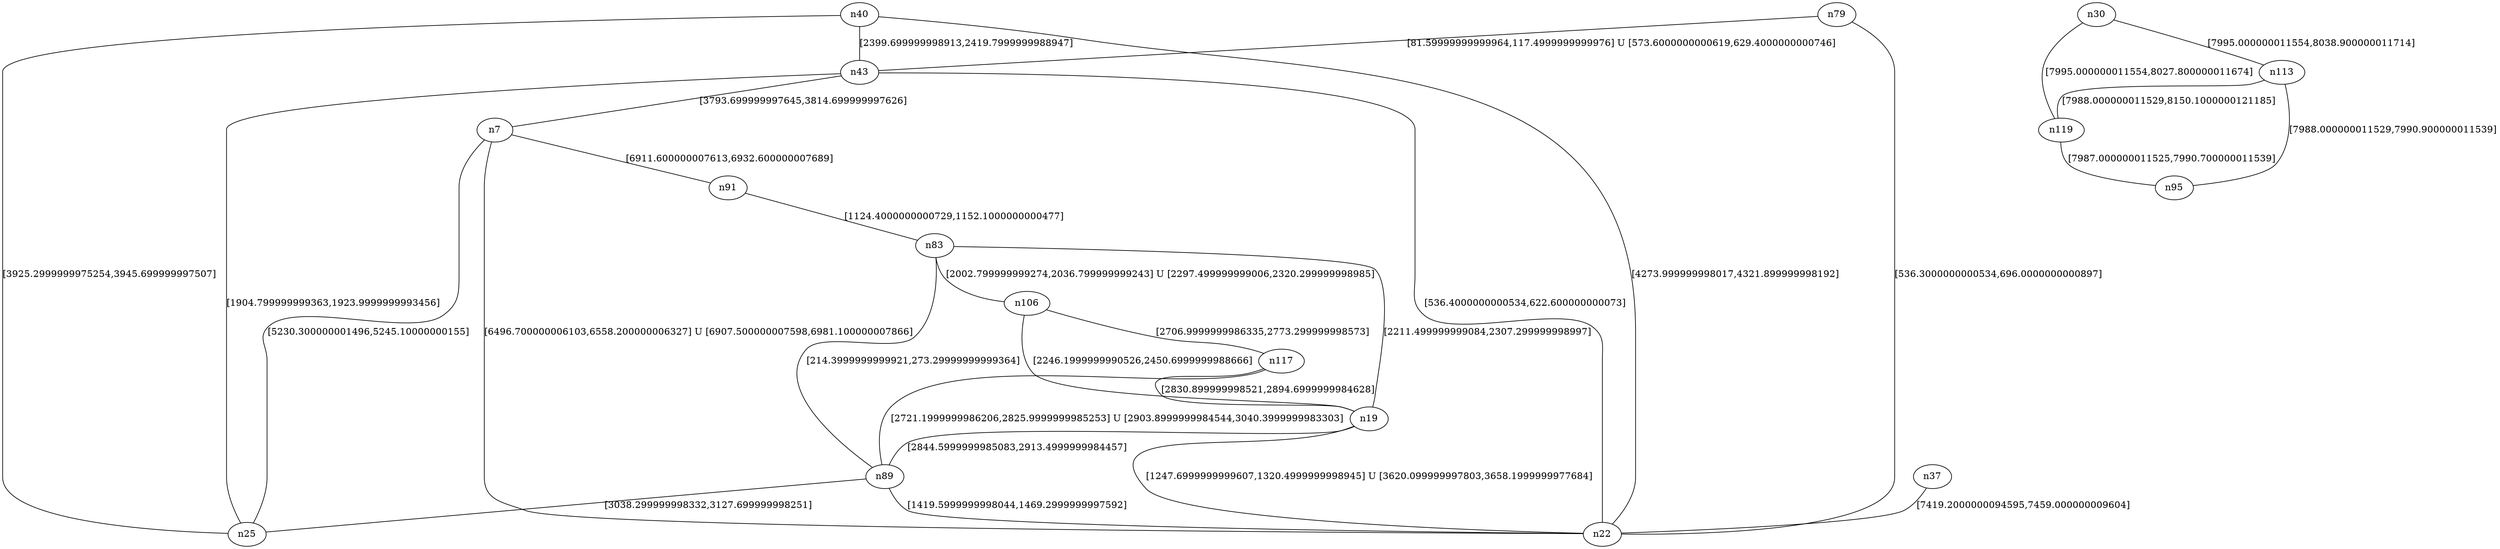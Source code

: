 graph {
	n79--n43 [label="[81.59999999999964,117.4999999999976] U [573.6000000000619,629.4000000000746]"];
	n83--n89 [label="[214.3999999999921,273.29999999999364]"];
	n79--n22 [label="[536.3000000000534,696.0000000000897]"];
	n43--n22 [label="[536.4000000000534,622.600000000073]"];
	n91--n83 [label="[1124.4000000000729,1152.1000000000477]"];
	n19--n22 [label="[1247.6999999999607,1320.4999999998945] U [3620.099999997803,3658.1999999977684]"];
	n89--n22 [label="[1419.5999999998044,1469.2999999997592]"];
	n25--n43 [label="[1904.799999999363,1923.9999999993456]"];
	n83--n106 [label="[2002.799999999274,2036.799999999243] U [2297.499999999006,2320.299999998985]"];
	n19--n83 [label="[2211.499999999084,2307.299999998997]"];
	n106--n19 [label="[2246.1999999990526,2450.6999999988666]"];
	n40--n43 [label="[2399.699999998913,2419.7999999988947]"];
	n106--n117 [label="[2706.9999999986335,2773.299999998573]"];
	n117--n89 [label="[2721.1999999986206,2825.9999999985253] U [2903.8999999984544,3040.3999999983303]"];
	n117--n19 [label="[2830.899999998521,2894.6999999984628]"];
	n19--n89 [label="[2844.5999999985083,2913.4999999984457]"];
	n89--n25 [label="[3038.299999998332,3127.699999998251]"];
	n43--n7 [label="[3793.699999997645,3814.699999997626]"];
	n40--n25 [label="[3925.2999999975254,3945.699999997507]"];
	n40--n22 [label="[4273.999999998017,4321.899999998192]"];
	n25--n7 [label="[5230.300000001496,5245.10000000155]"];
	n7--n22 [label="[6496.700000006103,6558.200000006327] U [6907.500000007598,6981.100000007866]"];
	n7--n91 [label="[6911.600000007613,6932.600000007689]"];
	n37--n22 [label="[7419.2000000094595,7459.000000009604]"];
	n119--n95 [label="[7987.000000011525,7990.700000011539]"];
	n113--n95 [label="[7988.000000011529,7990.900000011539]"];
	n113--n119 [label="[7988.000000011529,8150.1000000121185]"];
	n30--n119 [label="[7995.000000011554,8027.800000011674]"];
	n30--n113 [label="[7995.000000011554,8038.900000011714]"];
}